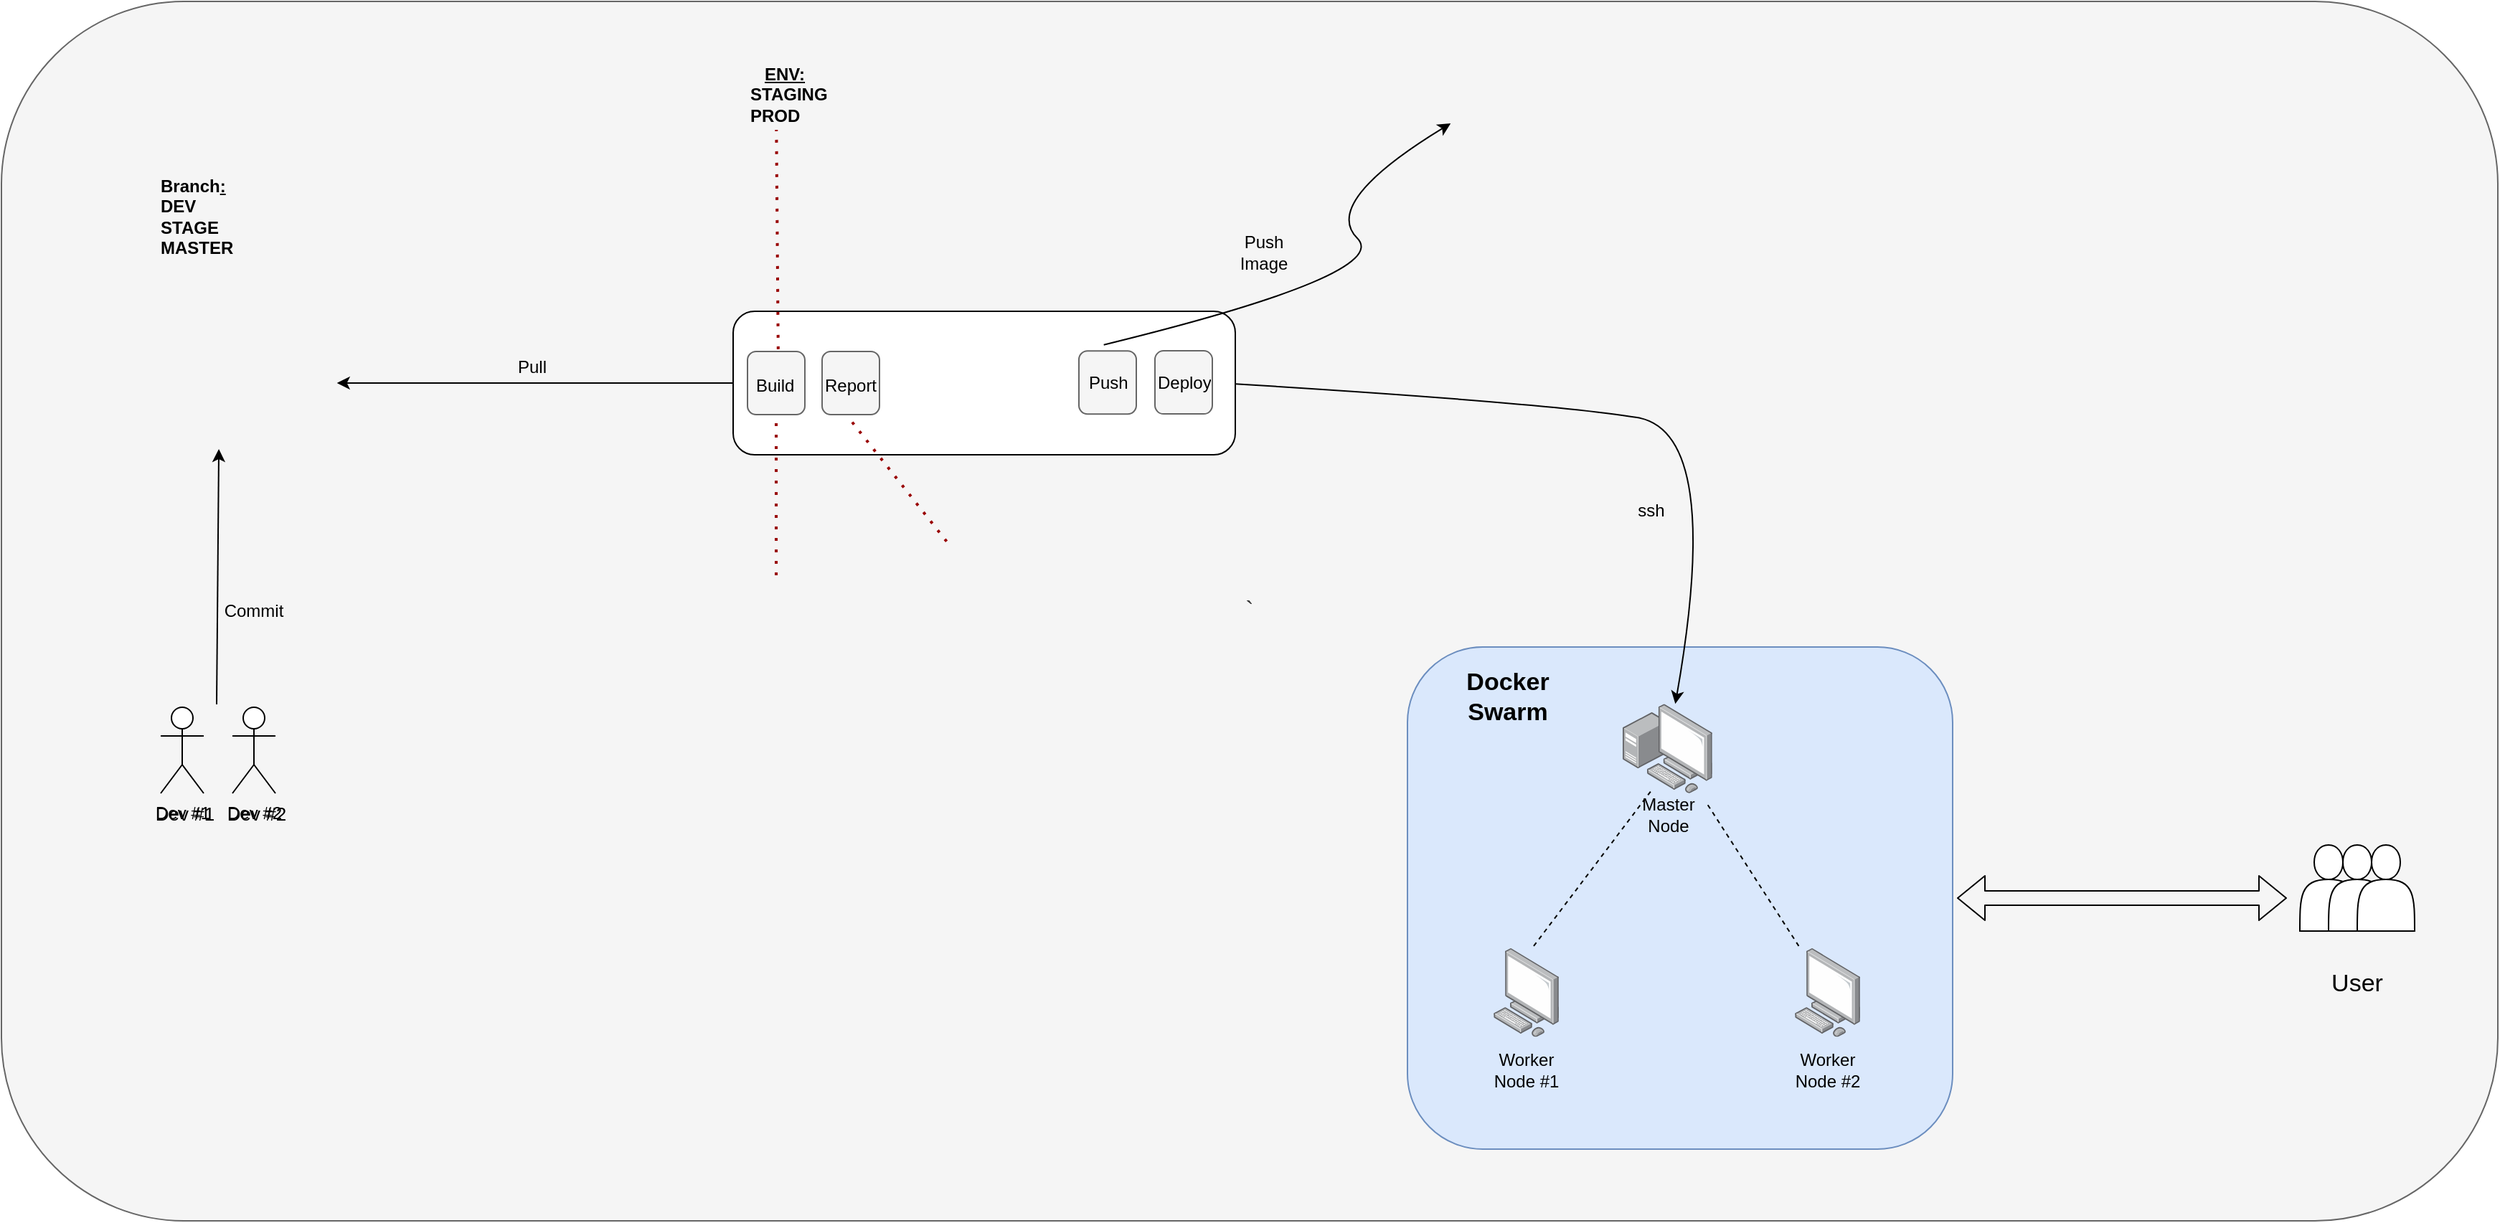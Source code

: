 <mxfile>
    <diagram id="rqP8PtYZAPO7fRECsQAX" name="Page-1">
        <mxGraphModel dx="1692" dy="1938" grid="1" gridSize="10" guides="1" tooltips="1" connect="1" arrows="1" fold="1" page="1" pageScale="1" pageWidth="827" pageHeight="1169" math="0" shadow="0">
            <root>
                <mxCell id="0"/>
                <mxCell id="1" parent="0"/>
                <mxCell id="53" value="`" style="rounded=1;whiteSpace=wrap;html=1;fontSize=17;fontColor=#333333;fillColor=#f5f5f5;strokeColor=#666666;" vertex="1" parent="1">
                    <mxGeometry x="-500" y="-90" width="1740" height="850" as="geometry"/>
                </mxCell>
                <mxCell id="26" value="" style="rounded=1;whiteSpace=wrap;html=1;fillColor=#dae8fc;strokeColor=#6c8ebf;" vertex="1" parent="1">
                    <mxGeometry x="480" y="360" width="380" height="350" as="geometry"/>
                </mxCell>
                <mxCell id="2" value="Dev #1" style="shape=umlActor;verticalLabelPosition=bottom;verticalAlign=top;html=1;outlineConnect=0;strokeColor=#000000;" vertex="1" parent="1">
                    <mxGeometry x="-389" y="402" width="30" height="60" as="geometry"/>
                </mxCell>
                <mxCell id="3" value="Dev #2" style="shape=umlActor;verticalLabelPosition=bottom;verticalAlign=top;html=1;outlineConnect=0;strokeColor=#000000;" vertex="1" parent="1">
                    <mxGeometry x="-339" y="402" width="30" height="60" as="geometry"/>
                </mxCell>
                <mxCell id="5" value="" style="endArrow=classic;html=1;strokeColor=#000000;" edge="1" parent="1" target="4">
                    <mxGeometry width="50" height="50" relative="1" as="geometry">
                        <mxPoint x="-350" y="400" as="sourcePoint"/>
                        <mxPoint x="-300" y="410" as="targetPoint"/>
                    </mxGeometry>
                </mxCell>
                <mxCell id="4" value="" style="shape=image;verticalLabelPosition=bottom;labelBackgroundColor=default;verticalAlign=top;aspect=fixed;imageAspect=0;image=https://miro.medium.com/v2/resize:fit:1400/1*mtsk3fQ_BRemFidhkel3dA.png;" vertex="1" parent="1">
                    <mxGeometry x="-430" y="130" width="163.84" height="92" as="geometry"/>
                </mxCell>
                <mxCell id="6" value="Commit" style="text;html=1;strokeColor=none;fillColor=none;align=center;verticalAlign=middle;whiteSpace=wrap;rounded=0;fontColor=#000000;" vertex="1" parent="1">
                    <mxGeometry x="-354" y="320" width="60" height="30" as="geometry"/>
                </mxCell>
                <mxCell id="10" value="&lt;b&gt;&amp;nbsp; &amp;nbsp;&lt;u&gt;ENV:&lt;/u&gt;&lt;br&gt;STAGING&lt;br&gt;PROD&lt;/b&gt;" style="text;strokeColor=none;fillColor=none;align=left;verticalAlign=middle;spacingLeft=4;spacingRight=4;overflow=hidden;points=[[0,0.5],[1,0.5]];portConstraint=eastwest;rotatable=0;whiteSpace=wrap;html=1;fontColor=#000000;" vertex="1" parent="1">
                    <mxGeometry x="16" y="-50" width="80" height="50" as="geometry"/>
                </mxCell>
                <mxCell id="11" value="" style="endArrow=classic;html=1;entryX=1;entryY=0.5;entryDx=0;entryDy=0;exitX=0;exitY=0.5;exitDx=0;exitDy=0;strokeColor=#000000;" edge="1" parent="1" source="30" target="4">
                    <mxGeometry width="50" height="50" relative="1" as="geometry">
                        <mxPoint x="90.0" y="185" as="sourcePoint"/>
                        <mxPoint x="320" y="160" as="targetPoint"/>
                    </mxGeometry>
                </mxCell>
                <mxCell id="12" value="" style="shape=image;verticalLabelPosition=bottom;labelBackgroundColor=default;verticalAlign=top;aspect=fixed;imageAspect=0;image=https://raw.githubusercontent.com/collabnix/dockerlabs/master/beginners/docker/images/docker_facebook_share.png;" vertex="1" parent="1">
                    <mxGeometry x="510.12" y="-50" width="105.37" height="90" as="geometry"/>
                </mxCell>
                <mxCell id="14" value="Push Image" style="text;html=1;strokeColor=none;fillColor=none;align=center;verticalAlign=middle;whiteSpace=wrap;rounded=0;fontColor=#000000;" vertex="1" parent="1">
                    <mxGeometry x="350" y="70" width="60" height="30" as="geometry"/>
                </mxCell>
                <mxCell id="15" value="" style="points=[];aspect=fixed;html=1;align=center;shadow=0;dashed=0;image;image=img/lib/allied_telesis/computer_and_terminals/Personal_Computer_with_Server.svg;" vertex="1" parent="1">
                    <mxGeometry x="630" y="399.6" width="62.4" height="62.4" as="geometry"/>
                </mxCell>
                <mxCell id="16" value="Master Node" style="text;html=1;strokeColor=none;fillColor=none;align=center;verticalAlign=middle;whiteSpace=wrap;rounded=0;fontColor=#000000;" vertex="1" parent="1">
                    <mxGeometry x="632.4" y="462" width="60" height="30" as="geometry"/>
                </mxCell>
                <mxCell id="18" value="" style="curved=1;endArrow=classic;html=1;exitX=1;exitY=0.5;exitDx=0;exitDy=0;strokeColor=#000000;" edge="1" parent="1" source="46" target="15">
                    <mxGeometry width="50" height="50" relative="1" as="geometry">
                        <mxPoint x="203.59" y="207.5" as="sourcePoint"/>
                        <mxPoint x="750" y="210" as="targetPoint"/>
                        <Array as="points">
                            <mxPoint x="580" y="190"/>
                            <mxPoint x="700" y="210"/>
                        </Array>
                    </mxGeometry>
                </mxCell>
                <mxCell id="19" value="ssh" style="text;html=1;strokeColor=none;fillColor=none;align=center;verticalAlign=middle;whiteSpace=wrap;rounded=0;fontColor=#000000;" vertex="1" parent="1">
                    <mxGeometry x="620" y="250" width="60" height="30" as="geometry"/>
                </mxCell>
                <mxCell id="20" value="" style="points=[];aspect=fixed;html=1;align=center;shadow=0;dashed=0;image;image=img/lib/allied_telesis/computer_and_terminals/Personal_Computer.svg;" vertex="1" parent="1">
                    <mxGeometry x="540" y="570" width="45.6" height="61.8" as="geometry"/>
                </mxCell>
                <mxCell id="21" value="" style="points=[];aspect=fixed;html=1;align=center;shadow=0;dashed=0;image;image=img/lib/allied_telesis/computer_and_terminals/Personal_Computer.svg;" vertex="1" parent="1">
                    <mxGeometry x="750" y="570" width="45.6" height="61.8" as="geometry"/>
                </mxCell>
                <mxCell id="22" value="Worker Node #1" style="text;html=1;strokeColor=none;fillColor=none;align=center;verticalAlign=middle;whiteSpace=wrap;rounded=0;fontColor=#000000;" vertex="1" parent="1">
                    <mxGeometry x="532.8" y="640" width="60" height="30" as="geometry"/>
                </mxCell>
                <mxCell id="23" value="Worker Node #2" style="text;html=1;strokeColor=none;fillColor=none;align=center;verticalAlign=middle;whiteSpace=wrap;rounded=0;fontColor=#000000;" vertex="1" parent="1">
                    <mxGeometry x="742.8" y="640" width="60" height="30" as="geometry"/>
                </mxCell>
                <mxCell id="24" value="" style="endArrow=none;dashed=1;html=1;exitX=0.614;exitY=-0.025;exitDx=0;exitDy=0;exitPerimeter=0;" edge="1" parent="1" source="20">
                    <mxGeometry width="50" height="50" relative="1" as="geometry">
                        <mxPoint x="600" y="510" as="sourcePoint"/>
                        <mxPoint x="650" y="460" as="targetPoint"/>
                    </mxGeometry>
                </mxCell>
                <mxCell id="25" value="" style="endArrow=none;dashed=1;html=1;exitX=0.06;exitY=-0.025;exitDx=0;exitDy=0;exitPerimeter=0;entryX=0.93;entryY=1.097;entryDx=0;entryDy=0;entryPerimeter=0;" edge="1" parent="1" source="21" target="15">
                    <mxGeometry width="50" height="50" relative="1" as="geometry">
                        <mxPoint x="577.998" y="578.455" as="sourcePoint"/>
                        <mxPoint x="660" y="470" as="targetPoint"/>
                    </mxGeometry>
                </mxCell>
                <mxCell id="28" value="Docker Swarm" style="text;html=1;align=center;verticalAlign=middle;whiteSpace=wrap;rounded=0;fontColor=#000000;fontSize=17;fontStyle=1" vertex="1" parent="1">
                    <mxGeometry x="520" y="380" width="60" height="30" as="geometry"/>
                </mxCell>
                <mxCell id="30" value="" style="rounded=1;whiteSpace=wrap;html=1;fontSize=17;fontColor=#000000;" vertex="1" parent="1">
                    <mxGeometry x="10" y="126" width="350" height="100" as="geometry"/>
                </mxCell>
                <mxCell id="34" value="" style="rounded=1;whiteSpace=wrap;html=1;fontSize=17;fillColor=#f5f5f5;strokeColor=#666666;fontColor=#333333;" vertex="1" parent="1">
                    <mxGeometry x="20" y="154" width="40" height="44" as="geometry"/>
                </mxCell>
                <mxCell id="35" value="" style="rounded=1;whiteSpace=wrap;html=1;fontSize=17;fillColor=#f5f5f5;strokeColor=#666666;fontColor=#333333;" vertex="1" parent="1">
                    <mxGeometry x="72" y="154" width="40" height="44" as="geometry"/>
                </mxCell>
                <mxCell id="36" value="" style="rounded=1;whiteSpace=wrap;html=1;fontSize=17;fillColor=#f5f5f5;strokeColor=#666666;fontColor=#333333;" vertex="1" parent="1">
                    <mxGeometry x="251.0" y="153.65" width="40" height="44" as="geometry"/>
                </mxCell>
                <mxCell id="37" value="&lt;font color=&quot;#000000&quot;&gt;Build&lt;/font&gt;" style="text;strokeColor=none;fillColor=none;align=left;verticalAlign=middle;spacingLeft=4;spacingRight=4;overflow=hidden;points=[[0,0.5],[1,0.5]];portConstraint=eastwest;rotatable=0;whiteSpace=wrap;html=1;" vertex="1" parent="1">
                    <mxGeometry x="20" y="151.75" width="40" height="52.25" as="geometry"/>
                </mxCell>
                <mxCell id="38" value="&lt;font color=&quot;#000000&quot;&gt;Report&lt;/font&gt;" style="text;strokeColor=none;fillColor=none;align=left;verticalAlign=middle;spacingLeft=4;spacingRight=4;overflow=hidden;points=[[0,0.5],[1,0.5]];portConstraint=eastwest;rotatable=0;whiteSpace=wrap;html=1;" vertex="1" parent="1">
                    <mxGeometry x="68" y="152" width="58" height="52.25" as="geometry"/>
                </mxCell>
                <mxCell id="44" value="" style="rounded=1;whiteSpace=wrap;html=1;fontSize=17;fillColor=#f5f5f5;strokeColor=#666666;fontColor=#333333;" vertex="1" parent="1">
                    <mxGeometry x="304" y="153.56" width="40" height="44" as="geometry"/>
                </mxCell>
                <mxCell id="45" value="&lt;font color=&quot;#000000&quot;&gt;Push&lt;/font&gt;" style="text;strokeColor=none;fillColor=none;align=left;verticalAlign=middle;spacingLeft=4;spacingRight=4;overflow=hidden;points=[[0,0.5],[1,0.5]];portConstraint=eastwest;rotatable=0;whiteSpace=wrap;html=1;" vertex="1" parent="1">
                    <mxGeometry x="252" y="149.88" width="38" height="52.25" as="geometry"/>
                </mxCell>
                <mxCell id="46" value="&lt;font color=&quot;#000000&quot;&gt;Deploy&lt;/font&gt;" style="text;strokeColor=none;fillColor=none;align=left;verticalAlign=middle;spacingLeft=4;spacingRight=4;overflow=hidden;points=[[0,0.5],[1,0.5]];portConstraint=eastwest;rotatable=0;whiteSpace=wrap;html=1;" vertex="1" parent="1">
                    <mxGeometry x="300" y="149.88" width="50" height="52.25" as="geometry"/>
                </mxCell>
                <mxCell id="47" value="" style="curved=1;endArrow=classic;html=1;strokeColor=#000000;fontSize=17;fontColor=#000000;exitX=0.43;exitY=-0.01;exitDx=0;exitDy=0;exitPerimeter=0;entryX=0;entryY=0.5;entryDx=0;entryDy=0;" edge="1" parent="1" source="45" target="12">
                    <mxGeometry width="50" height="50" relative="1" as="geometry">
                        <mxPoint x="420" y="100" as="sourcePoint"/>
                        <mxPoint x="470" y="50" as="targetPoint"/>
                        <Array as="points">
                            <mxPoint x="470" y="100"/>
                            <mxPoint x="420" y="50"/>
                        </Array>
                    </mxGeometry>
                </mxCell>
                <mxCell id="48" value="" style="shape=actor;whiteSpace=wrap;html=1;fontSize=17;fontColor=#000000;" vertex="1" parent="1">
                    <mxGeometry x="1102" y="498" width="40" height="60" as="geometry"/>
                </mxCell>
                <mxCell id="49" value="" style="shape=actor;whiteSpace=wrap;html=1;fontSize=17;fontColor=#000000;" vertex="1" parent="1">
                    <mxGeometry x="1122" y="498" width="40" height="60" as="geometry"/>
                </mxCell>
                <mxCell id="50" value="" style="shape=actor;whiteSpace=wrap;html=1;fontSize=17;fontColor=#000000;" vertex="1" parent="1">
                    <mxGeometry x="1142" y="498" width="40" height="60" as="geometry"/>
                </mxCell>
                <mxCell id="51" value="&lt;font&gt;User&lt;/font&gt;" style="text;html=1;strokeColor=none;fillColor=none;align=center;verticalAlign=middle;whiteSpace=wrap;rounded=0;fontSize=17;fontColor=#000000;" vertex="1" parent="1">
                    <mxGeometry x="1112" y="580" width="60" height="30" as="geometry"/>
                </mxCell>
                <mxCell id="52" value="" style="shape=flexArrow;endArrow=classic;startArrow=classic;html=1;strokeColor=#000000;fontSize=17;fontColor=#FFFFFF;exitX=1;exitY=0.5;exitDx=0;exitDy=0;" edge="1" parent="1">
                    <mxGeometry width="100" height="100" relative="1" as="geometry">
                        <mxPoint x="863" y="535" as="sourcePoint"/>
                        <mxPoint x="1093" y="535" as="targetPoint"/>
                    </mxGeometry>
                </mxCell>
                <mxCell id="55" value="Dev #1" style="text;html=1;strokeColor=none;fillColor=none;align=center;verticalAlign=middle;whiteSpace=wrap;rounded=0;fontSize=13;fontColor=#000000;" vertex="1" parent="1">
                    <mxGeometry x="-404" y="462" width="64" height="28" as="geometry"/>
                </mxCell>
                <mxCell id="56" value="Dev #2" style="text;html=1;strokeColor=none;fillColor=none;align=center;verticalAlign=middle;whiteSpace=wrap;rounded=0;fontSize=13;fontColor=#000000;" vertex="1" parent="1">
                    <mxGeometry x="-354" y="462" width="64" height="28" as="geometry"/>
                </mxCell>
                <mxCell id="57" value="Pull" style="text;html=1;strokeColor=none;fillColor=none;align=center;verticalAlign=middle;whiteSpace=wrap;rounded=0;fontColor=#000000;" vertex="1" parent="1">
                    <mxGeometry x="-160" y="149.88" width="60" height="30" as="geometry"/>
                </mxCell>
                <mxCell id="58" value="" style="endArrow=none;dashed=1;html=1;dashPattern=1 3;strokeWidth=2;strokeColor=#990000;fontSize=13;fontColor=#000000;exitX=0.535;exitY=0.013;exitDx=0;exitDy=0;exitPerimeter=0;entryX=0.302;entryY=0.989;entryDx=0;entryDy=0;entryPerimeter=0;" edge="1" parent="1" source="37" target="10">
                    <mxGeometry width="50" height="50" relative="1" as="geometry">
                        <mxPoint x="-20" y="140" as="sourcePoint"/>
                        <mxPoint x="30" y="90" as="targetPoint"/>
                    </mxGeometry>
                </mxCell>
                <mxCell id="60" value="" style="endArrow=none;dashed=1;html=1;dashPattern=1 3;strokeWidth=2;strokeColor=#990000;fontSize=13;fontColor=#000000;entryX=0.5;entryY=0.923;entryDx=0;entryDy=0;entryPerimeter=0;exitX=0.5;exitY=0;exitDx=0;exitDy=0;" edge="1" parent="1" source="59" target="37">
                    <mxGeometry width="50" height="50" relative="1" as="geometry">
                        <mxPoint x="170" y="330" as="sourcePoint"/>
                        <mxPoint x="220" y="280" as="targetPoint"/>
                    </mxGeometry>
                </mxCell>
                <mxCell id="59" value="" style="shape=image;verticalLabelPosition=bottom;labelBackgroundColor=default;verticalAlign=top;aspect=fixed;imageAspect=0;image=https://miro.medium.com/v2/resize:fit:785/1*T81YZjqBfVDH0sOcKnk_rw.png;" vertex="1" parent="1">
                    <mxGeometry x="-14.33" y="310" width="108.66" height="70" as="geometry"/>
                </mxCell>
                <mxCell id="61" value="" style="shape=image;verticalLabelPosition=bottom;labelBackgroundColor=default;verticalAlign=top;aspect=fixed;imageAspect=0;image=https://cdn.prod.website-files.com/650d8cb4b59554163db63bab/65797305dea4232af4930aff_Owasp%20logo.jpg;" vertex="1" parent="1">
                    <mxGeometry x="128.3" y="290" width="66.67" height="50" as="geometry"/>
                </mxCell>
                <mxCell id="62" value="" style="endArrow=none;dashed=1;html=1;dashPattern=1 3;strokeWidth=2;strokeColor=#990000;fontSize=13;fontColor=#FF0000;exitX=0.431;exitY=0.982;exitDx=0;exitDy=0;exitPerimeter=0;entryX=0.5;entryY=0;entryDx=0;entryDy=0;" edge="1" parent="1" source="38" target="61">
                    <mxGeometry width="50" height="50" relative="1" as="geometry">
                        <mxPoint x="130" y="300" as="sourcePoint"/>
                        <mxPoint x="180" y="250" as="targetPoint"/>
                    </mxGeometry>
                </mxCell>
                <mxCell id="29" value="" style="shape=image;verticalLabelPosition=bottom;labelBackgroundColor=default;verticalAlign=top;aspect=fixed;imageAspect=0;image=https://miro.medium.com/v2/resize:fit:860/1*ByoJvUAuB0L00yk1UhkEiw.png;" vertex="1" parent="1">
                    <mxGeometry x="128.3" y="57" width="88.35" height="70" as="geometry"/>
                </mxCell>
                <mxCell id="33" value="" style="shape=image;verticalLabelPosition=bottom;labelBackgroundColor=default;verticalAlign=top;aspect=fixed;imageAspect=0;image=https://miro.medium.com/v2/resize:fit:666/1*rn-sO9oWLn9lYO7jkVO6og.png;" vertex="1" parent="1">
                    <mxGeometry x="128.3" y="155.75" width="110.7" height="39.81" as="geometry"/>
                </mxCell>
                <mxCell id="63" value="&lt;b&gt;Branch&lt;u&gt;:&lt;/u&gt;&lt;br&gt;DEV&lt;br&gt;STAGE&lt;br&gt;MASTER&lt;br&gt;&lt;/b&gt;" style="text;strokeColor=none;fillColor=none;align=left;verticalAlign=middle;spacingLeft=4;spacingRight=4;overflow=hidden;points=[[0,0.5],[1,0.5]];portConstraint=eastwest;rotatable=0;whiteSpace=wrap;html=1;fontColor=#000000;" vertex="1" parent="1">
                    <mxGeometry x="-395.16" y="20" width="86.16" height="80" as="geometry"/>
                </mxCell>
            </root>
        </mxGraphModel>
    </diagram>
</mxfile>
